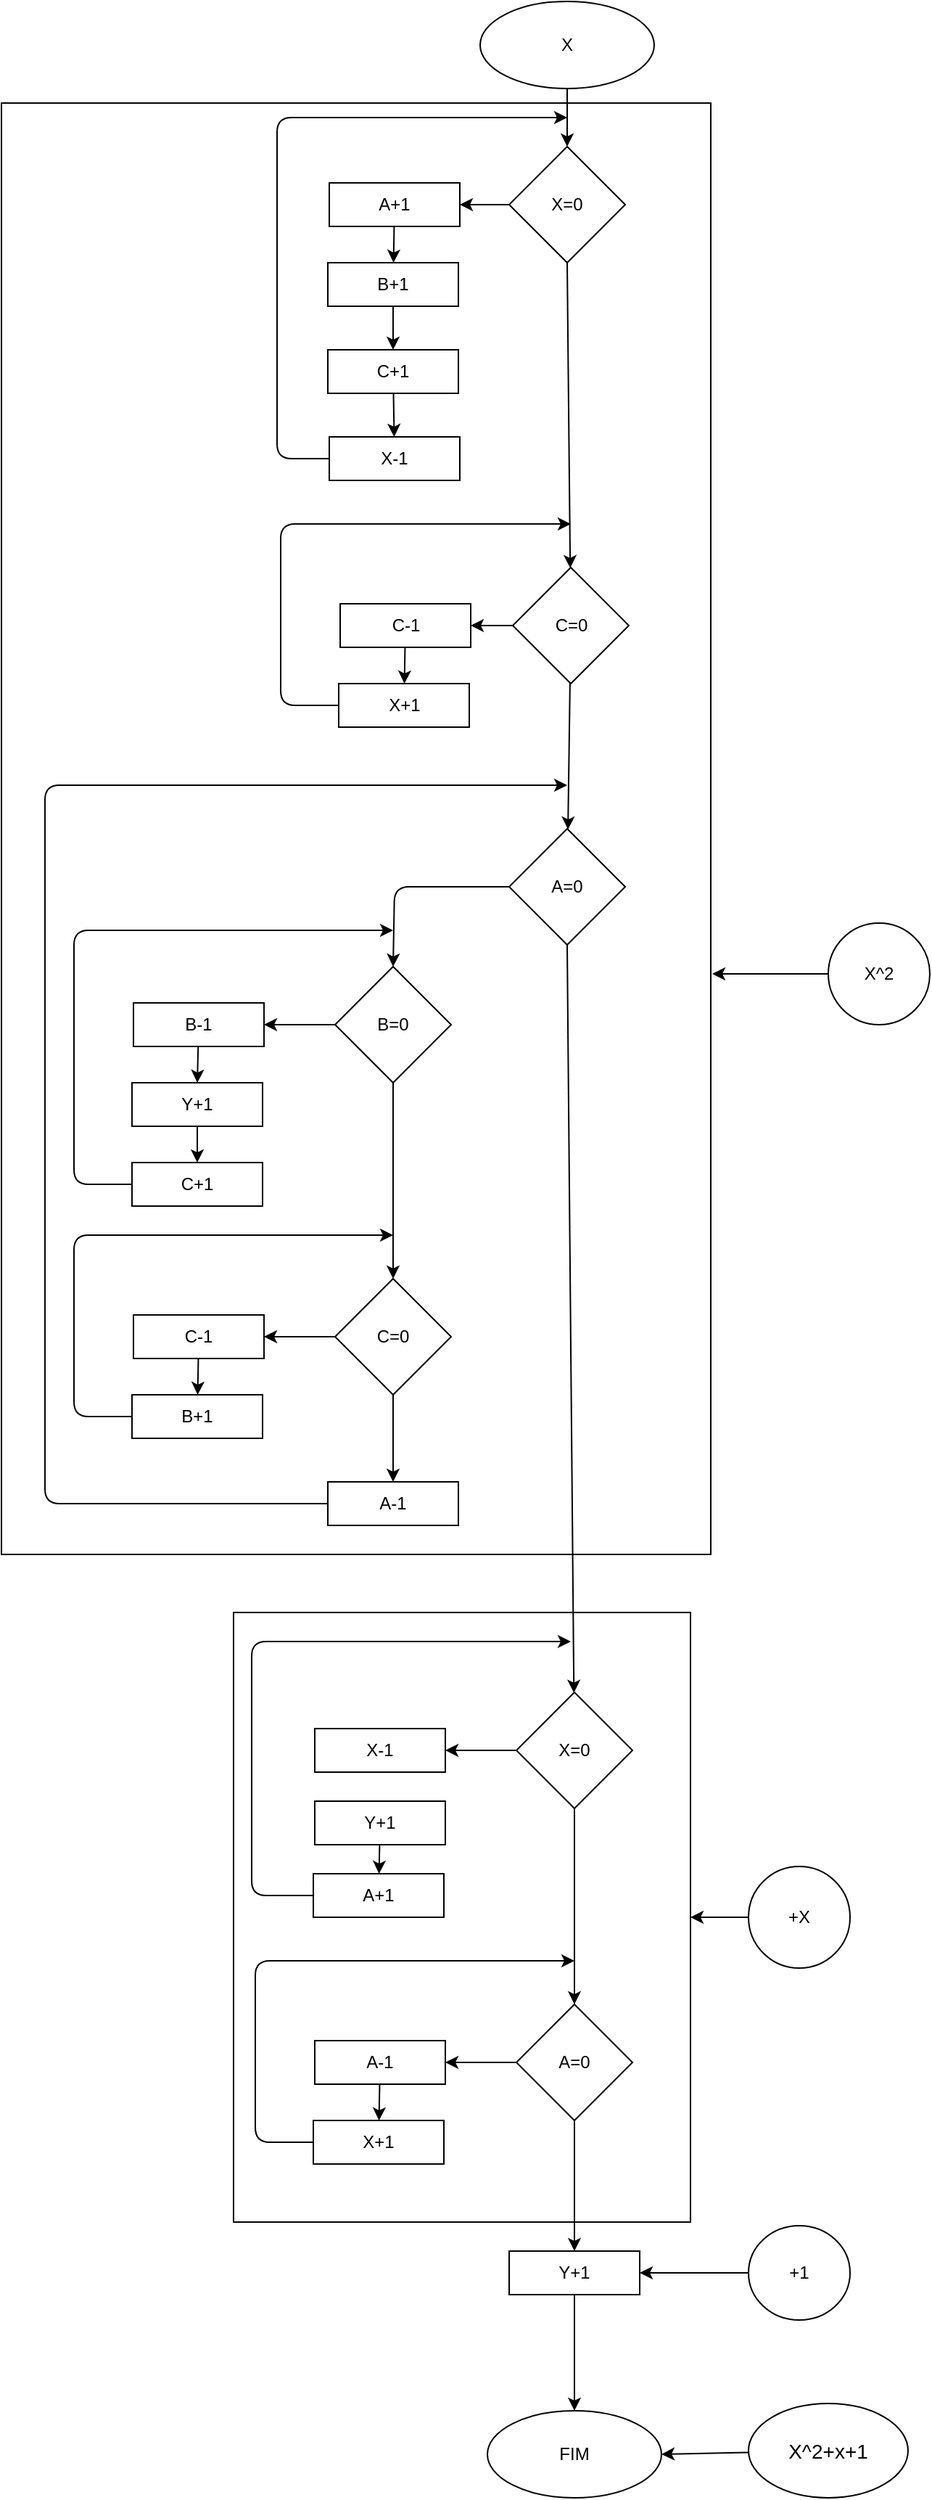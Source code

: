 <mxfile>
    <diagram id="-xklDQDaMNjr98qvmkq-" name="Página-1">
        <mxGraphModel dx="1176" dy="607" grid="1" gridSize="10" guides="1" tooltips="1" connect="1" arrows="1" fold="1" page="1" pageScale="1" pageWidth="827" pageHeight="1169" math="0" shadow="0">
            <root>
                <mxCell id="0"/>
                <mxCell id="1" parent="0"/>
                <mxCell id="167" value="" style="rounded=0;whiteSpace=wrap;html=1;" vertex="1" parent="1">
                    <mxGeometry x="10" y="70" width="489" height="1000" as="geometry"/>
                </mxCell>
                <mxCell id="50" value="" style="rounded=0;whiteSpace=wrap;html=1;" vertex="1" parent="1">
                    <mxGeometry x="170" y="1110" width="315" height="420" as="geometry"/>
                </mxCell>
                <mxCell id="52" style="edgeStyle=none;html=1;entryX=1;entryY=0.5;entryDx=0;entryDy=0;" edge="1" parent="1" source="11" target="50">
                    <mxGeometry relative="1" as="geometry"/>
                </mxCell>
                <mxCell id="11" value="+X" style="ellipse;whiteSpace=wrap;html=1;" vertex="1" parent="1">
                    <mxGeometry x="525" y="1285" width="70" height="70" as="geometry"/>
                </mxCell>
                <mxCell id="17" value="" style="edgeStyle=none;html=1;" edge="1" parent="1" source="14" target="16">
                    <mxGeometry relative="1" as="geometry"/>
                </mxCell>
                <mxCell id="29" value="" style="edgeStyle=none;html=1;" edge="1" parent="1" source="14" target="28">
                    <mxGeometry relative="1" as="geometry"/>
                </mxCell>
                <mxCell id="14" value="X=0" style="rhombus;whiteSpace=wrap;html=1;" vertex="1" parent="1">
                    <mxGeometry x="365" y="1165" width="80" height="80" as="geometry"/>
                </mxCell>
                <mxCell id="16" value="X-1" style="whiteSpace=wrap;html=1;" vertex="1" parent="1">
                    <mxGeometry x="226" y="1190" width="90" height="30" as="geometry"/>
                </mxCell>
                <mxCell id="23" value="" style="edgeStyle=none;html=1;" edge="1" parent="1" source="18" target="22">
                    <mxGeometry relative="1" as="geometry"/>
                </mxCell>
                <mxCell id="18" value="Y+1" style="whiteSpace=wrap;html=1;" vertex="1" parent="1">
                    <mxGeometry x="226" y="1240" width="90" height="30" as="geometry"/>
                </mxCell>
                <mxCell id="166" style="edgeStyle=none;html=1;exitX=0;exitY=0.5;exitDx=0;exitDy=0;fontSize=14;" edge="1" parent="1" source="22">
                    <mxGeometry relative="1" as="geometry">
                        <mxPoint x="402.5" y="1130" as="targetPoint"/>
                        <Array as="points">
                            <mxPoint x="182.5" y="1305"/>
                            <mxPoint x="182.5" y="1130"/>
                        </Array>
                    </mxGeometry>
                </mxCell>
                <mxCell id="22" value="A+1" style="whiteSpace=wrap;html=1;" vertex="1" parent="1">
                    <mxGeometry x="225" y="1290" width="90" height="30" as="geometry"/>
                </mxCell>
                <mxCell id="40" style="edgeStyle=none;html=1;entryX=1;entryY=0.5;entryDx=0;entryDy=0;" edge="1" parent="1" source="28" target="32">
                    <mxGeometry relative="1" as="geometry"/>
                </mxCell>
                <mxCell id="43" value="" style="edgeStyle=none;html=1;" edge="1" parent="1" source="28">
                    <mxGeometry relative="1" as="geometry">
                        <mxPoint x="405" y="1550" as="targetPoint"/>
                    </mxGeometry>
                </mxCell>
                <mxCell id="28" value="A=0" style="rhombus;whiteSpace=wrap;html=1;" vertex="1" parent="1">
                    <mxGeometry x="365" y="1380" width="80" height="80" as="geometry"/>
                </mxCell>
                <mxCell id="36" value="" style="edgeStyle=none;html=1;" edge="1" parent="1" source="32" target="35">
                    <mxGeometry relative="1" as="geometry"/>
                </mxCell>
                <mxCell id="32" value="A-1" style="whiteSpace=wrap;html=1;" vertex="1" parent="1">
                    <mxGeometry x="226" y="1405" width="90" height="30" as="geometry"/>
                </mxCell>
                <mxCell id="41" style="edgeStyle=none;html=1;exitX=0;exitY=0.5;exitDx=0;exitDy=0;" edge="1" parent="1" source="35">
                    <mxGeometry relative="1" as="geometry">
                        <mxPoint x="405" y="1350" as="targetPoint"/>
                        <Array as="points">
                            <mxPoint x="185" y="1475"/>
                            <mxPoint x="185" y="1350"/>
                        </Array>
                    </mxGeometry>
                </mxCell>
                <mxCell id="35" value="X+1" style="whiteSpace=wrap;html=1;" vertex="1" parent="1">
                    <mxGeometry x="225" y="1460" width="90" height="30" as="geometry"/>
                </mxCell>
                <mxCell id="47" value="" style="edgeStyle=none;html=1;" edge="1" parent="1" source="45" target="46">
                    <mxGeometry relative="1" as="geometry"/>
                </mxCell>
                <mxCell id="45" value="Y+1" style="whiteSpace=wrap;html=1;" vertex="1" parent="1">
                    <mxGeometry x="360" y="1550" width="90" height="30" as="geometry"/>
                </mxCell>
                <mxCell id="46" value="FIM" style="ellipse;whiteSpace=wrap;html=1;" vertex="1" parent="1">
                    <mxGeometry x="345" y="1660" width="120" height="60" as="geometry"/>
                </mxCell>
                <mxCell id="54" style="edgeStyle=none;html=1;entryX=1;entryY=0.5;entryDx=0;entryDy=0;" edge="1" parent="1" source="53" target="45">
                    <mxGeometry relative="1" as="geometry"/>
                </mxCell>
                <mxCell id="53" value="+1" style="ellipse;whiteSpace=wrap;html=1;" vertex="1" parent="1">
                    <mxGeometry x="525" y="1532.5" width="70" height="65" as="geometry"/>
                </mxCell>
                <mxCell id="57" style="edgeStyle=none;html=1;entryX=1;entryY=0.5;entryDx=0;entryDy=0;" edge="1" parent="1" source="56" target="46">
                    <mxGeometry relative="1" as="geometry"/>
                </mxCell>
                <mxCell id="56" value="&lt;font style=&quot;font-size: 14px&quot;&gt;X^2+x+1&lt;/font&gt;" style="ellipse;whiteSpace=wrap;html=1;" vertex="1" parent="1">
                    <mxGeometry x="525" y="1655" width="110" height="65" as="geometry"/>
                </mxCell>
                <mxCell id="62" value="" style="edgeStyle=none;html=1;fontSize=14;" edge="1" parent="1" source="60" target="61">
                    <mxGeometry relative="1" as="geometry"/>
                </mxCell>
                <mxCell id="60" value="X" style="ellipse;whiteSpace=wrap;html=1;" vertex="1" parent="1">
                    <mxGeometry x="340" width="120" height="60" as="geometry"/>
                </mxCell>
                <mxCell id="66" value="" style="edgeStyle=none;html=1;fontSize=14;" edge="1" parent="1" source="61" target="65">
                    <mxGeometry relative="1" as="geometry"/>
                </mxCell>
                <mxCell id="177" style="edgeStyle=none;html=1;exitX=0.5;exitY=1;exitDx=0;exitDy=0;fontSize=14;" edge="1" parent="1" source="61" target="172">
                    <mxGeometry relative="1" as="geometry"/>
                </mxCell>
                <mxCell id="61" value="X=0" style="rhombus;whiteSpace=wrap;html=1;" vertex="1" parent="1">
                    <mxGeometry x="360" y="100" width="80" height="80" as="geometry"/>
                </mxCell>
                <mxCell id="68" value="" style="edgeStyle=none;html=1;fontSize=14;" edge="1" parent="1" source="65" target="67">
                    <mxGeometry relative="1" as="geometry"/>
                </mxCell>
                <mxCell id="65" value="A+1" style="whiteSpace=wrap;html=1;" vertex="1" parent="1">
                    <mxGeometry x="236" y="125" width="90" height="30" as="geometry"/>
                </mxCell>
                <mxCell id="70" value="" style="edgeStyle=none;html=1;fontSize=14;" edge="1" parent="1" source="67">
                    <mxGeometry relative="1" as="geometry">
                        <mxPoint x="280" y="240" as="targetPoint"/>
                    </mxGeometry>
                </mxCell>
                <mxCell id="67" value="B+1" style="whiteSpace=wrap;html=1;" vertex="1" parent="1">
                    <mxGeometry x="235" y="180" width="90" height="30" as="geometry"/>
                </mxCell>
                <mxCell id="71" style="edgeStyle=none;html=1;exitX=0;exitY=0.5;exitDx=0;exitDy=0;fontSize=14;" edge="1" parent="1" source="159">
                    <mxGeometry relative="1" as="geometry">
                        <mxPoint x="400" y="80" as="targetPoint"/>
                        <Array as="points">
                            <mxPoint x="200" y="315"/>
                            <mxPoint x="200" y="80"/>
                        </Array>
                    </mxGeometry>
                </mxCell>
                <mxCell id="118" value="" style="edgeStyle=none;html=1;fontSize=14;exitX=0;exitY=0.5;exitDx=0;exitDy=0;entryX=0.5;entryY=0;entryDx=0;entryDy=0;" edge="1" parent="1" source="95" target="144">
                    <mxGeometry relative="1" as="geometry">
                        <mxPoint x="281" y="640" as="targetPoint"/>
                        <Array as="points">
                            <mxPoint x="281" y="610"/>
                        </Array>
                    </mxGeometry>
                </mxCell>
                <mxCell id="165" style="edgeStyle=none;html=1;exitX=0.5;exitY=1;exitDx=0;exitDy=0;fontSize=14;" edge="1" parent="1" source="95" target="14">
                    <mxGeometry relative="1" as="geometry"/>
                </mxCell>
                <mxCell id="95" value="A=0" style="rhombus;whiteSpace=wrap;html=1;" vertex="1" parent="1">
                    <mxGeometry x="360" y="570" width="80" height="80" as="geometry"/>
                </mxCell>
                <mxCell id="142" value="" style="edgeStyle=none;html=1;" edge="1" parent="1" source="144" target="145">
                    <mxGeometry relative="1" as="geometry"/>
                </mxCell>
                <mxCell id="143" value="" style="edgeStyle=none;html=1;" edge="1" parent="1" source="144" target="151">
                    <mxGeometry relative="1" as="geometry"/>
                </mxCell>
                <mxCell id="144" value="B=0" style="rhombus;whiteSpace=wrap;html=1;" vertex="1" parent="1">
                    <mxGeometry x="240" y="665" width="80" height="80" as="geometry"/>
                </mxCell>
                <mxCell id="163" value="" style="edgeStyle=none;html=1;fontSize=14;entryX=0.5;entryY=0;entryDx=0;entryDy=0;" edge="1" parent="1" source="145" target="147">
                    <mxGeometry relative="1" as="geometry"/>
                </mxCell>
                <mxCell id="145" value="B-1" style="whiteSpace=wrap;html=1;" vertex="1" parent="1">
                    <mxGeometry x="101" y="690" width="90" height="30" as="geometry"/>
                </mxCell>
                <mxCell id="164" value="" style="edgeStyle=none;html=1;fontSize=14;" edge="1" parent="1" source="147" target="149">
                    <mxGeometry relative="1" as="geometry"/>
                </mxCell>
                <mxCell id="147" value="Y+1" style="whiteSpace=wrap;html=1;" vertex="1" parent="1">
                    <mxGeometry x="100" y="745" width="90" height="30" as="geometry"/>
                </mxCell>
                <mxCell id="148" style="edgeStyle=none;html=1;exitX=0;exitY=0.5;exitDx=0;exitDy=0;" edge="1" parent="1" source="149">
                    <mxGeometry relative="1" as="geometry">
                        <mxPoint x="280" y="640" as="targetPoint"/>
                        <mxPoint x="50" y="805" as="sourcePoint"/>
                        <Array as="points">
                            <mxPoint x="60" y="815"/>
                            <mxPoint x="60" y="640"/>
                            <mxPoint x="210" y="640"/>
                        </Array>
                    </mxGeometry>
                </mxCell>
                <mxCell id="149" value="C+1" style="whiteSpace=wrap;html=1;" vertex="1" parent="1">
                    <mxGeometry x="100" y="800" width="90" height="30" as="geometry"/>
                </mxCell>
                <mxCell id="150" style="edgeStyle=none;html=1;entryX=1;entryY=0.5;entryDx=0;entryDy=0;" edge="1" parent="1" source="151" target="153">
                    <mxGeometry relative="1" as="geometry"/>
                </mxCell>
                <mxCell id="157" value="" style="edgeStyle=none;html=1;fontSize=14;" edge="1" parent="1" source="151" target="156">
                    <mxGeometry relative="1" as="geometry"/>
                </mxCell>
                <mxCell id="151" value="C=0" style="rhombus;whiteSpace=wrap;html=1;" vertex="1" parent="1">
                    <mxGeometry x="240" y="880" width="80" height="80" as="geometry"/>
                </mxCell>
                <mxCell id="152" value="" style="edgeStyle=none;html=1;" edge="1" parent="1" source="153" target="155">
                    <mxGeometry relative="1" as="geometry"/>
                </mxCell>
                <mxCell id="153" value="C-1" style="whiteSpace=wrap;html=1;" vertex="1" parent="1">
                    <mxGeometry x="101" y="905" width="90" height="30" as="geometry"/>
                </mxCell>
                <mxCell id="154" style="edgeStyle=none;html=1;exitX=0;exitY=0.5;exitDx=0;exitDy=0;" edge="1" parent="1" source="155">
                    <mxGeometry relative="1" as="geometry">
                        <mxPoint x="280" y="850" as="targetPoint"/>
                        <Array as="points">
                            <mxPoint x="60" y="975"/>
                            <mxPoint x="60" y="850"/>
                        </Array>
                    </mxGeometry>
                </mxCell>
                <mxCell id="155" value="B+1" style="whiteSpace=wrap;html=1;" vertex="1" parent="1">
                    <mxGeometry x="100" y="960" width="90" height="30" as="geometry"/>
                </mxCell>
                <mxCell id="158" style="edgeStyle=none;html=1;fontSize=14;" edge="1" parent="1" source="156">
                    <mxGeometry relative="1" as="geometry">
                        <mxPoint x="400" y="540" as="targetPoint"/>
                        <Array as="points">
                            <mxPoint x="40" y="1035"/>
                            <mxPoint x="40" y="540"/>
                        </Array>
                    </mxGeometry>
                </mxCell>
                <mxCell id="156" value="A-1" style="whiteSpace=wrap;html=1;" vertex="1" parent="1">
                    <mxGeometry x="235" y="1020" width="90" height="30" as="geometry"/>
                </mxCell>
                <mxCell id="159" value="X-1" style="whiteSpace=wrap;html=1;" vertex="1" parent="1">
                    <mxGeometry x="236" y="300" width="90" height="30" as="geometry"/>
                </mxCell>
                <mxCell id="170" value="" style="edgeStyle=none;html=1;fontSize=14;entryX=1;entryY=0.5;entryDx=0;entryDy=0;" edge="1" parent="1" source="168">
                    <mxGeometry relative="1" as="geometry">
                        <mxPoint x="500" y="670" as="targetPoint"/>
                    </mxGeometry>
                </mxCell>
                <mxCell id="168" value="X^2" style="ellipse;whiteSpace=wrap;html=1;" vertex="1" parent="1">
                    <mxGeometry x="580" y="635" width="70" height="70" as="geometry"/>
                </mxCell>
                <mxCell id="171" style="edgeStyle=none;html=1;entryX=1;entryY=0.5;entryDx=0;entryDy=0;" edge="1" parent="1" target="174">
                    <mxGeometry relative="1" as="geometry">
                        <mxPoint x="382.5" y="430" as="sourcePoint"/>
                    </mxGeometry>
                </mxCell>
                <mxCell id="180" value="" style="edgeStyle=none;html=1;fontSize=14;" edge="1" parent="1" source="172" target="95">
                    <mxGeometry relative="1" as="geometry"/>
                </mxCell>
                <mxCell id="172" value="C=0" style="rhombus;whiteSpace=wrap;html=1;" vertex="1" parent="1">
                    <mxGeometry x="362.5" y="390" width="80" height="80" as="geometry"/>
                </mxCell>
                <mxCell id="173" value="" style="edgeStyle=none;html=1;" edge="1" parent="1" source="174" target="176">
                    <mxGeometry relative="1" as="geometry"/>
                </mxCell>
                <mxCell id="174" value="C-1" style="whiteSpace=wrap;html=1;" vertex="1" parent="1">
                    <mxGeometry x="243.5" y="415" width="90" height="30" as="geometry"/>
                </mxCell>
                <mxCell id="175" style="edgeStyle=none;html=1;exitX=0;exitY=0.5;exitDx=0;exitDy=0;" edge="1" parent="1" source="176">
                    <mxGeometry relative="1" as="geometry">
                        <mxPoint x="402.5" y="360" as="targetPoint"/>
                        <Array as="points">
                            <mxPoint x="202.5" y="485"/>
                            <mxPoint x="202.5" y="360"/>
                        </Array>
                    </mxGeometry>
                </mxCell>
                <mxCell id="176" value="X+1" style="whiteSpace=wrap;html=1;" vertex="1" parent="1">
                    <mxGeometry x="242.5" y="470" width="90" height="30" as="geometry"/>
                </mxCell>
                <mxCell id="179" value="" style="edgeStyle=none;html=1;fontSize=14;" edge="1" parent="1" source="178" target="159">
                    <mxGeometry relative="1" as="geometry"/>
                </mxCell>
                <mxCell id="178" value="C+1" style="whiteSpace=wrap;html=1;" vertex="1" parent="1">
                    <mxGeometry x="235" y="240" width="90" height="30" as="geometry"/>
                </mxCell>
            </root>
        </mxGraphModel>
    </diagram>
</mxfile>